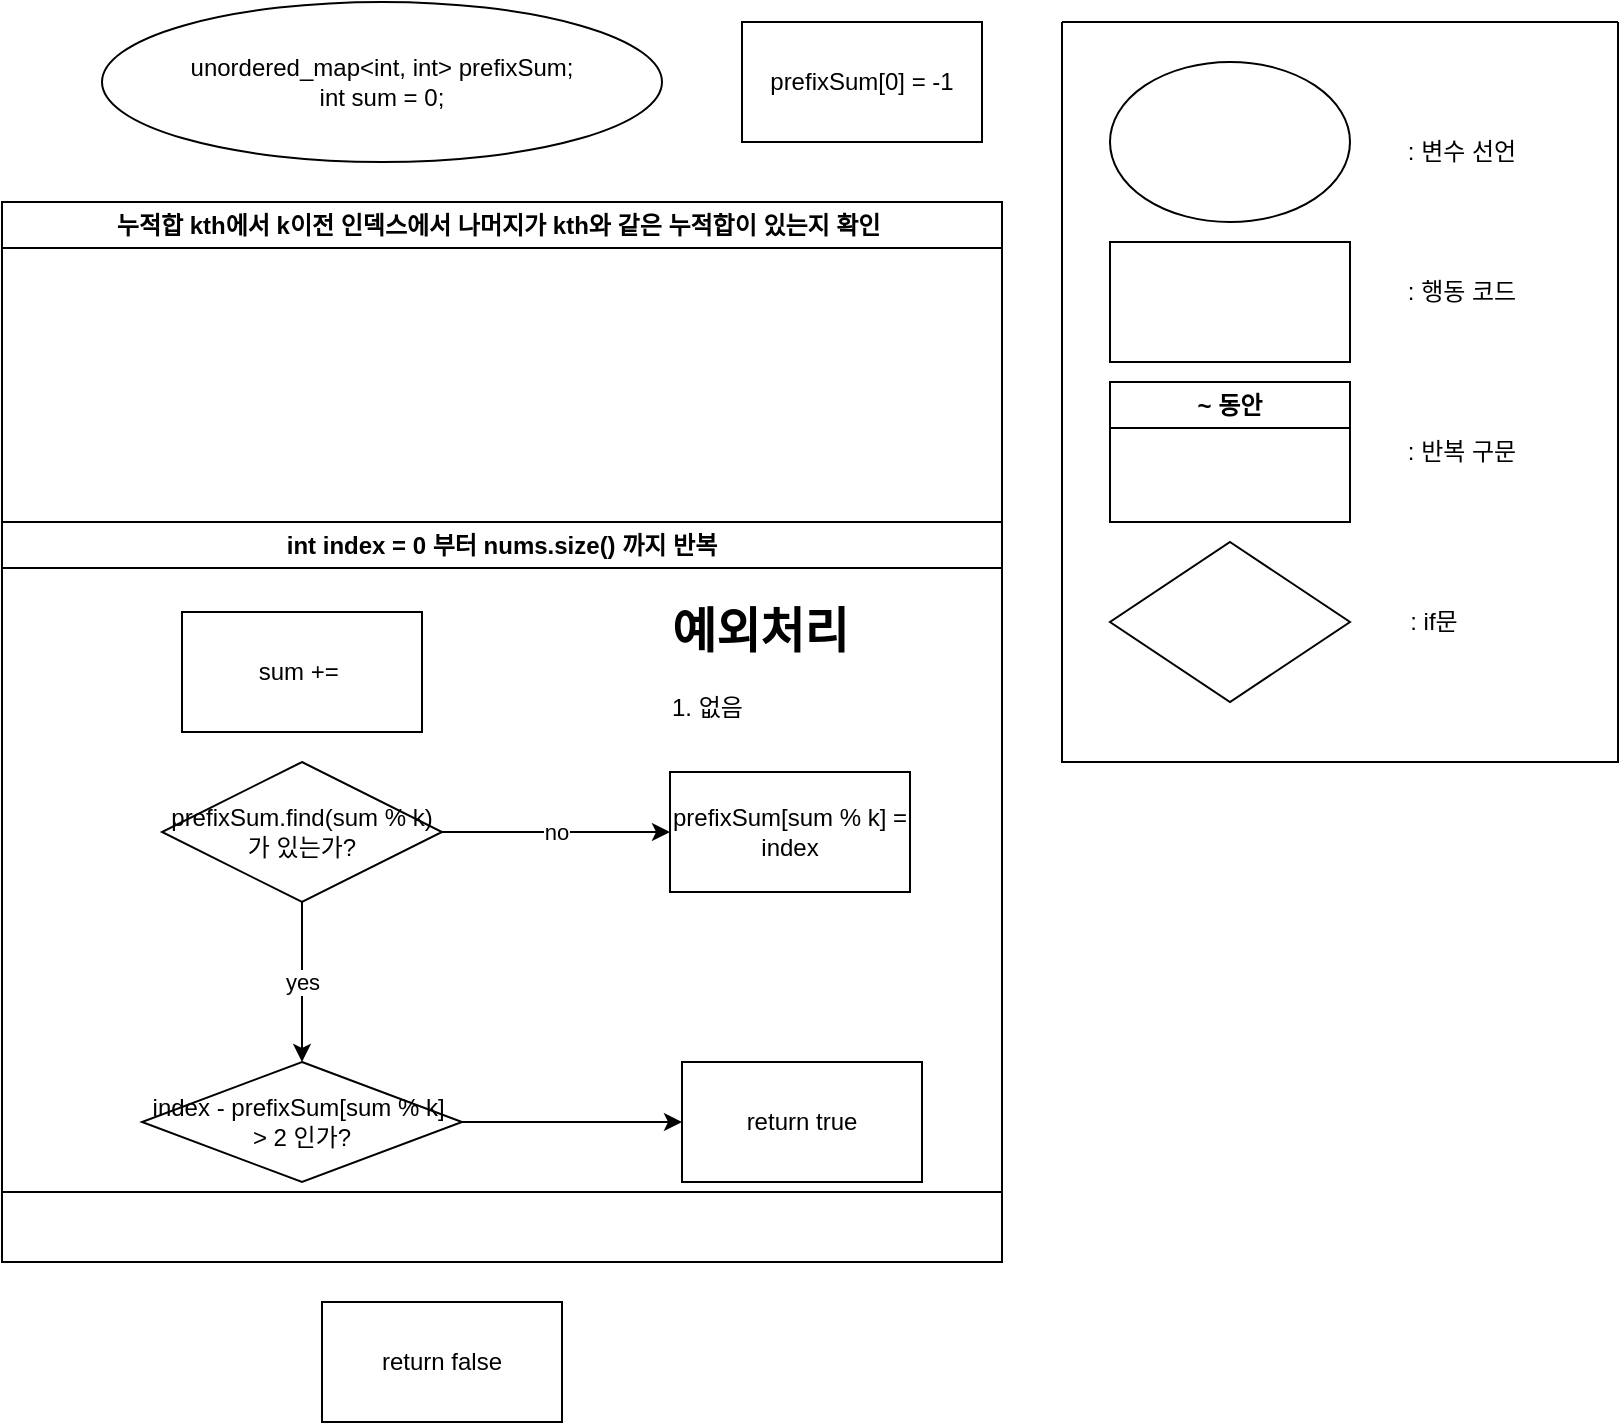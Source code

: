 <mxfile version="22.1.16" type="device">
  <diagram name="페이지-1" id="Oi5Pv21i8Pdk0Cu5aa3B">
    <mxGraphModel dx="1815" dy="1097" grid="1" gridSize="10" guides="1" tooltips="1" connect="1" arrows="1" fold="1" page="1" pageScale="1" pageWidth="827" pageHeight="1169" math="0" shadow="0">
      <root>
        <mxCell id="0" />
        <mxCell id="1" parent="0" />
        <mxCell id="ah4opufapIcl6T_tNm1O-3" value="누적합 kth에서 k이전 인덱스에서 나머지가 kth와 같은 누적합이 있는지 확인&amp;nbsp;" style="swimlane;whiteSpace=wrap;html=1;" vertex="1" parent="1">
          <mxGeometry x="10" y="140" width="500" height="530" as="geometry" />
        </mxCell>
        <mxCell id="ah4opufapIcl6T_tNm1O-9" value="int index = 0 부터 nums.size() 까지 반복" style="swimlane;whiteSpace=wrap;html=1;" vertex="1" parent="ah4opufapIcl6T_tNm1O-3">
          <mxGeometry y="160" width="500" height="335" as="geometry" />
        </mxCell>
        <mxCell id="ah4opufapIcl6T_tNm1O-10" value="&lt;h1&gt;예외처리&lt;/h1&gt;&lt;p&gt;1. 없음&lt;/p&gt;" style="text;html=1;strokeColor=none;fillColor=none;spacing=5;spacingTop=-20;whiteSpace=wrap;overflow=hidden;rounded=0;" vertex="1" parent="ah4opufapIcl6T_tNm1O-9">
          <mxGeometry x="330" y="35" width="190" height="120" as="geometry" />
        </mxCell>
        <mxCell id="ah4opufapIcl6T_tNm1O-23" value="yes" style="edgeStyle=orthogonalEdgeStyle;rounded=0;orthogonalLoop=1;jettySize=auto;html=1;" edge="1" parent="ah4opufapIcl6T_tNm1O-9" source="ah4opufapIcl6T_tNm1O-20" target="ah4opufapIcl6T_tNm1O-22">
          <mxGeometry relative="1" as="geometry" />
        </mxCell>
        <mxCell id="ah4opufapIcl6T_tNm1O-27" value="no" style="edgeStyle=orthogonalEdgeStyle;rounded=0;orthogonalLoop=1;jettySize=auto;html=1;exitX=1;exitY=0.5;exitDx=0;exitDy=0;" edge="1" parent="ah4opufapIcl6T_tNm1O-9" source="ah4opufapIcl6T_tNm1O-20" target="ah4opufapIcl6T_tNm1O-26">
          <mxGeometry relative="1" as="geometry">
            <mxPoint x="250" y="177" as="sourcePoint" />
          </mxGeometry>
        </mxCell>
        <mxCell id="ah4opufapIcl6T_tNm1O-20" value="prefixSum.find(sum % k) 가 있는가?" style="rhombus;whiteSpace=wrap;html=1;" vertex="1" parent="ah4opufapIcl6T_tNm1O-9">
          <mxGeometry x="80" y="120" width="140" height="70" as="geometry" />
        </mxCell>
        <mxCell id="ah4opufapIcl6T_tNm1O-21" value="sum +=&amp;nbsp;" style="rounded=0;whiteSpace=wrap;html=1;" vertex="1" parent="ah4opufapIcl6T_tNm1O-9">
          <mxGeometry x="90" y="45" width="120" height="60" as="geometry" />
        </mxCell>
        <mxCell id="ah4opufapIcl6T_tNm1O-32" value="" style="edgeStyle=orthogonalEdgeStyle;rounded=0;orthogonalLoop=1;jettySize=auto;html=1;" edge="1" parent="ah4opufapIcl6T_tNm1O-9" source="ah4opufapIcl6T_tNm1O-22" target="ah4opufapIcl6T_tNm1O-31">
          <mxGeometry relative="1" as="geometry" />
        </mxCell>
        <mxCell id="ah4opufapIcl6T_tNm1O-22" value="index - prefixSum[sum % k]&amp;nbsp; &amp;gt; 2 인가?" style="whiteSpace=wrap;html=1;shape=rhombus;perimeter=rhombusPerimeter;" vertex="1" parent="ah4opufapIcl6T_tNm1O-9">
          <mxGeometry x="70" y="270" width="160" height="60" as="geometry" />
        </mxCell>
        <mxCell id="ah4opufapIcl6T_tNm1O-26" value="prefixSum[sum % k] = index" style="whiteSpace=wrap;html=1;" vertex="1" parent="ah4opufapIcl6T_tNm1O-9">
          <mxGeometry x="334" y="125" width="120" height="60" as="geometry" />
        </mxCell>
        <mxCell id="ah4opufapIcl6T_tNm1O-31" value="return true" style="whiteSpace=wrap;html=1;" vertex="1" parent="ah4opufapIcl6T_tNm1O-9">
          <mxGeometry x="340" y="270" width="120" height="60" as="geometry" />
        </mxCell>
        <mxCell id="ah4opufapIcl6T_tNm1O-7" value="unordered_map&amp;lt;int, int&amp;gt; prefixSum;&lt;br&gt;int sum = 0;" style="ellipse;whiteSpace=wrap;html=1;" vertex="1" parent="1">
          <mxGeometry x="60" y="40" width="280" height="80" as="geometry" />
        </mxCell>
        <mxCell id="ah4opufapIcl6T_tNm1O-11" value="" style="swimlane;startSize=0;" vertex="1" parent="1">
          <mxGeometry x="540" y="50" width="278" height="370" as="geometry" />
        </mxCell>
        <mxCell id="ah4opufapIcl6T_tNm1O-12" value="" style="ellipse;whiteSpace=wrap;html=1;" vertex="1" parent="ah4opufapIcl6T_tNm1O-11">
          <mxGeometry x="24" y="20" width="120" height="80" as="geometry" />
        </mxCell>
        <mxCell id="ah4opufapIcl6T_tNm1O-13" value=": 변수 선언" style="text;html=1;align=center;verticalAlign=middle;whiteSpace=wrap;rounded=0;" vertex="1" parent="ah4opufapIcl6T_tNm1O-11">
          <mxGeometry x="170" y="50" width="60" height="30" as="geometry" />
        </mxCell>
        <mxCell id="ah4opufapIcl6T_tNm1O-14" value="" style="rounded=0;whiteSpace=wrap;html=1;" vertex="1" parent="ah4opufapIcl6T_tNm1O-11">
          <mxGeometry x="24" y="110" width="120" height="60" as="geometry" />
        </mxCell>
        <mxCell id="ah4opufapIcl6T_tNm1O-15" value=": 행동 코드" style="text;html=1;align=center;verticalAlign=middle;whiteSpace=wrap;rounded=0;" vertex="1" parent="ah4opufapIcl6T_tNm1O-11">
          <mxGeometry x="170" y="120" width="60" height="30" as="geometry" />
        </mxCell>
        <mxCell id="ah4opufapIcl6T_tNm1O-16" value="~ 동안" style="swimlane;whiteSpace=wrap;html=1;" vertex="1" parent="ah4opufapIcl6T_tNm1O-11">
          <mxGeometry x="24" y="180" width="120" height="70" as="geometry" />
        </mxCell>
        <mxCell id="ah4opufapIcl6T_tNm1O-17" value=": 반복 구문" style="text;html=1;align=center;verticalAlign=middle;whiteSpace=wrap;rounded=0;" vertex="1" parent="ah4opufapIcl6T_tNm1O-11">
          <mxGeometry x="170" y="200" width="60" height="30" as="geometry" />
        </mxCell>
        <mxCell id="ah4opufapIcl6T_tNm1O-18" value="" style="rhombus;whiteSpace=wrap;html=1;" vertex="1" parent="ah4opufapIcl6T_tNm1O-11">
          <mxGeometry x="24" y="260" width="120" height="80" as="geometry" />
        </mxCell>
        <mxCell id="ah4opufapIcl6T_tNm1O-19" value=": if문" style="text;html=1;align=center;verticalAlign=middle;whiteSpace=wrap;rounded=0;" vertex="1" parent="ah4opufapIcl6T_tNm1O-11">
          <mxGeometry x="156" y="285" width="60" height="30" as="geometry" />
        </mxCell>
        <mxCell id="ah4opufapIcl6T_tNm1O-33" value="return false" style="whiteSpace=wrap;html=1;" vertex="1" parent="1">
          <mxGeometry x="170" y="690" width="120" height="60" as="geometry" />
        </mxCell>
        <mxCell id="ah4opufapIcl6T_tNm1O-34" value="prefixSum[0] = -1" style="whiteSpace=wrap;html=1;" vertex="1" parent="1">
          <mxGeometry x="380" y="50" width="120" height="60" as="geometry" />
        </mxCell>
      </root>
    </mxGraphModel>
  </diagram>
</mxfile>
